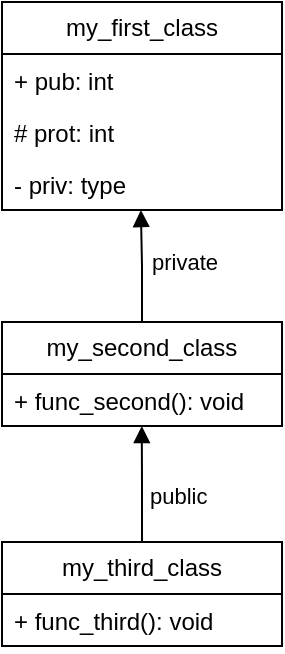 <mxfile version="25.0.2">
  <diagram name="Page-1" id="MxoNv4nQiQHgK9i8ivyI">
    <mxGraphModel dx="1114" dy="780" grid="1" gridSize="10" guides="1" tooltips="1" connect="1" arrows="1" fold="1" page="1" pageScale="1" pageWidth="826" pageHeight="1169" math="0" shadow="0">
      <root>
        <mxCell id="0" />
        <mxCell id="1" parent="0" />
        <mxCell id="JxRFG7sV6omq5Ux-D1lD-19" style="edgeStyle=orthogonalEdgeStyle;rounded=0;orthogonalLoop=1;jettySize=auto;html=1;exitX=0.5;exitY=0;exitDx=0;exitDy=0;entryX=0.496;entryY=1;entryDx=0;entryDy=0;entryPerimeter=0;endArrow=block;endFill=1;" edge="1" parent="1" source="JxRFG7sV6omq5Ux-D1lD-25" target="JxRFG7sV6omq5Ux-D1lD-24">
          <mxGeometry relative="1" as="geometry">
            <mxPoint x="349.81" y="214" as="sourcePoint" />
            <mxPoint x="349.65" y="144" as="targetPoint" />
          </mxGeometry>
        </mxCell>
        <mxCell id="JxRFG7sV6omq5Ux-D1lD-32" value="private" style="edgeLabel;html=1;align=left;verticalAlign=middle;resizable=0;points=[];" vertex="1" connectable="0" parent="JxRFG7sV6omq5Ux-D1lD-19">
          <mxGeometry x="0.082" y="-4" relative="1" as="geometry">
            <mxPoint as="offset" />
          </mxGeometry>
        </mxCell>
        <mxCell id="JxRFG7sV6omq5Ux-D1lD-21" value="my_first_class" style="swimlane;fontStyle=0;childLayout=stackLayout;horizontal=1;startSize=26;fillColor=none;horizontalStack=0;resizeParent=1;resizeParentMax=0;resizeLast=0;collapsible=1;marginBottom=0;whiteSpace=wrap;html=1;" vertex="1" parent="1">
          <mxGeometry x="280" y="40" width="140" height="104" as="geometry" />
        </mxCell>
        <mxCell id="JxRFG7sV6omq5Ux-D1lD-22" value="+ pub: int" style="text;strokeColor=none;fillColor=none;align=left;verticalAlign=top;spacingLeft=4;spacingRight=4;overflow=hidden;rotatable=0;points=[[0,0.5],[1,0.5]];portConstraint=eastwest;whiteSpace=wrap;html=1;" vertex="1" parent="JxRFG7sV6omq5Ux-D1lD-21">
          <mxGeometry y="26" width="140" height="26" as="geometry" />
        </mxCell>
        <mxCell id="JxRFG7sV6omq5Ux-D1lD-23" value="# prot: int" style="text;strokeColor=none;fillColor=none;align=left;verticalAlign=top;spacingLeft=4;spacingRight=4;overflow=hidden;rotatable=0;points=[[0,0.5],[1,0.5]];portConstraint=eastwest;whiteSpace=wrap;html=1;" vertex="1" parent="JxRFG7sV6omq5Ux-D1lD-21">
          <mxGeometry y="52" width="140" height="26" as="geometry" />
        </mxCell>
        <mxCell id="JxRFG7sV6omq5Ux-D1lD-24" value="- priv: type" style="text;strokeColor=none;fillColor=none;align=left;verticalAlign=top;spacingLeft=4;spacingRight=4;overflow=hidden;rotatable=0;points=[[0,0.5],[1,0.5]];portConstraint=eastwest;whiteSpace=wrap;html=1;" vertex="1" parent="JxRFG7sV6omq5Ux-D1lD-21">
          <mxGeometry y="78" width="140" height="26" as="geometry" />
        </mxCell>
        <mxCell id="JxRFG7sV6omq5Ux-D1lD-25" value="my_second_class" style="swimlane;fontStyle=0;childLayout=stackLayout;horizontal=1;startSize=26;fillColor=none;horizontalStack=0;resizeParent=1;resizeParentMax=0;resizeLast=0;collapsible=1;marginBottom=0;whiteSpace=wrap;html=1;" vertex="1" parent="1">
          <mxGeometry x="280" y="200" width="140" height="52" as="geometry" />
        </mxCell>
        <mxCell id="JxRFG7sV6omq5Ux-D1lD-26" value="+ func_second(): void" style="text;strokeColor=none;fillColor=none;align=left;verticalAlign=top;spacingLeft=4;spacingRight=4;overflow=hidden;rotatable=0;points=[[0,0.5],[1,0.5]];portConstraint=eastwest;whiteSpace=wrap;html=1;" vertex="1" parent="JxRFG7sV6omq5Ux-D1lD-25">
          <mxGeometry y="26" width="140" height="26" as="geometry" />
        </mxCell>
        <mxCell id="JxRFG7sV6omq5Ux-D1lD-29" value="my_third_class" style="swimlane;fontStyle=0;childLayout=stackLayout;horizontal=1;startSize=26;fillColor=none;horizontalStack=0;resizeParent=1;resizeParentMax=0;resizeLast=0;collapsible=1;marginBottom=0;whiteSpace=wrap;html=1;" vertex="1" parent="1">
          <mxGeometry x="280" y="310" width="140" height="52" as="geometry" />
        </mxCell>
        <mxCell id="JxRFG7sV6omq5Ux-D1lD-30" value="+ func_third(): void" style="text;strokeColor=none;fillColor=none;align=left;verticalAlign=top;spacingLeft=4;spacingRight=4;overflow=hidden;rotatable=0;points=[[0,0.5],[1,0.5]];portConstraint=eastwest;whiteSpace=wrap;html=1;" vertex="1" parent="JxRFG7sV6omq5Ux-D1lD-29">
          <mxGeometry y="26" width="140" height="26" as="geometry" />
        </mxCell>
        <mxCell id="JxRFG7sV6omq5Ux-D1lD-31" style="edgeStyle=orthogonalEdgeStyle;rounded=0;orthogonalLoop=1;jettySize=auto;html=1;endArrow=block;endFill=1;exitX=0.5;exitY=0;exitDx=0;exitDy=0;" edge="1" parent="1" source="JxRFG7sV6omq5Ux-D1lD-29">
          <mxGeometry relative="1" as="geometry">
            <mxPoint x="350" y="300" as="sourcePoint" />
            <mxPoint x="349.88" y="252" as="targetPoint" />
          </mxGeometry>
        </mxCell>
        <mxCell id="JxRFG7sV6omq5Ux-D1lD-33" value="public" style="edgeLabel;html=1;align=left;verticalAlign=middle;resizable=0;points=[];" vertex="1" connectable="0" parent="JxRFG7sV6omq5Ux-D1lD-31">
          <mxGeometry x="-0.212" y="-2" relative="1" as="geometry">
            <mxPoint as="offset" />
          </mxGeometry>
        </mxCell>
      </root>
    </mxGraphModel>
  </diagram>
</mxfile>
